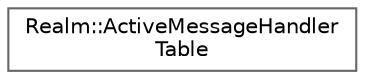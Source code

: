 digraph "Graphical Class Hierarchy"
{
 // LATEX_PDF_SIZE
  bgcolor="transparent";
  edge [fontname=Helvetica,fontsize=10,labelfontname=Helvetica,labelfontsize=10];
  node [fontname=Helvetica,fontsize=10,shape=box,height=0.2,width=0.4];
  rankdir="LR";
  Node0 [id="Node000000",label="Realm::ActiveMessageHandler\lTable",height=0.2,width=0.4,color="grey40", fillcolor="white", style="filled",URL="$classRealm_1_1ActiveMessageHandlerTable.html",tooltip=" "];
}
